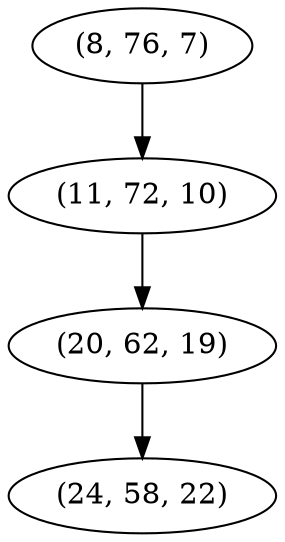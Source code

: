 digraph tree {
    "(8, 76, 7)";
    "(11, 72, 10)";
    "(20, 62, 19)";
    "(24, 58, 22)";
    "(8, 76, 7)" -> "(11, 72, 10)";
    "(11, 72, 10)" -> "(20, 62, 19)";
    "(20, 62, 19)" -> "(24, 58, 22)";
}
